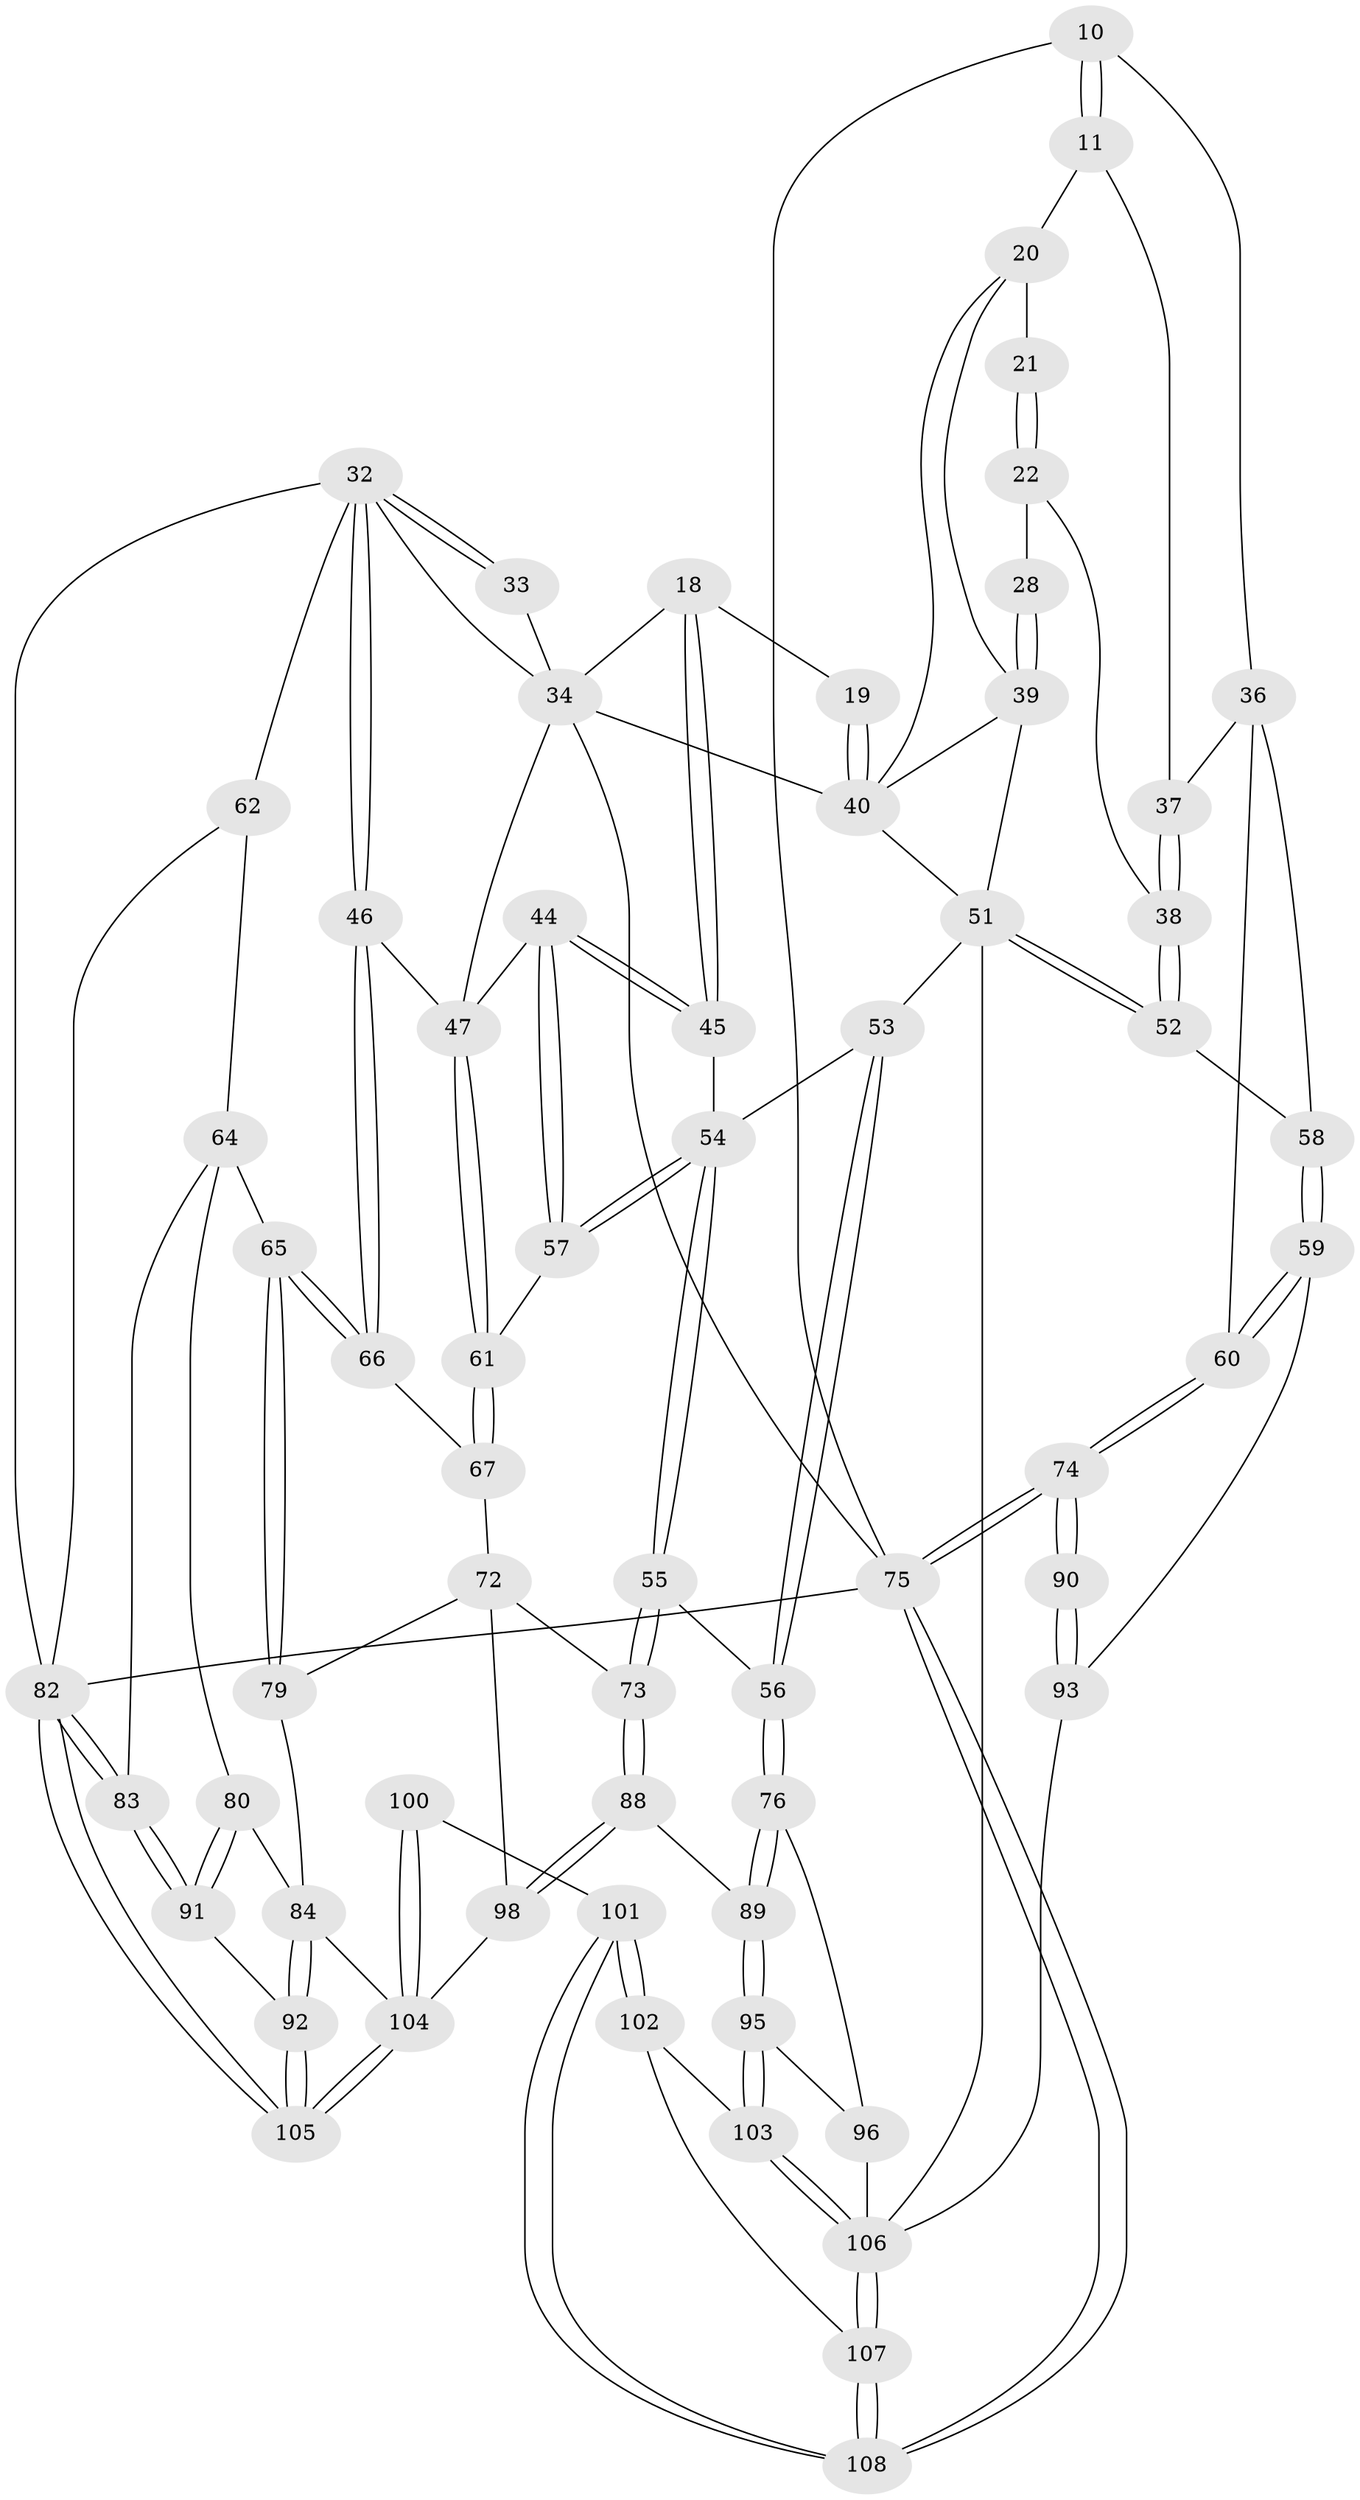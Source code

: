 // original degree distribution, {3: 0.027777777777777776, 6: 0.2222222222222222, 4: 0.2222222222222222, 5: 0.5277777777777778}
// Generated by graph-tools (version 1.1) at 2025/05/03/04/25 22:05:41]
// undirected, 64 vertices, 152 edges
graph export_dot {
graph [start="1"]
  node [color=gray90,style=filled];
  10 [pos="+0+0"];
  11 [pos="+0.2339440059200327+0.11656233550948387"];
  18 [pos="+0.6201553771534679+0.2399231709824516"];
  19 [pos="+0.6176417734718179+0.2393681210830018"];
  20 [pos="+0.30636506196179736+0.1809931790746366",super="+16"];
  21 [pos="+0.3033711453244513+0.18043012695749683"];
  22 [pos="+0.25442205303059506+0.28261902108262615"];
  28 [pos="+0.2785765426230468+0.29088181042002587"];
  32 [pos="+0.917241485641099+0.3124378247943119",super="+31+29+8"];
  33 [pos="+0.8140164752530372+0.2314026139303795"];
  34 [pos="+0.8126479231646271+0.2321581038570771",super="+17"];
  36 [pos="+0+0.22483472849171907",super="+35"];
  37 [pos="+0.12015375749655756+0.22593545878651547",super="+24"];
  38 [pos="+0.1923768935924936+0.39908254862696746",super="+23"];
  39 [pos="+0.33322965652817527+0.3300256443837336",super="+26+27"];
  40 [pos="+0.4858565742632721+0.22671618251088804",super="+25+15+14"];
  44 [pos="+0.6699316475388168+0.371970526428475"];
  45 [pos="+0.6408277247718553+0.32026885333585026"];
  46 [pos="+0.8657011456560912+0.3932908138735585"];
  47 [pos="+0.8106955003684608+0.38795817289675716",super="+43"];
  51 [pos="+0.22782504854479976+0.48350482211356716",super="+50+42+41"];
  52 [pos="+0.1916007429594038+0.40223101819153745"];
  53 [pos="+0.4492806184615682+0.45274187513115804",super="+49"];
  54 [pos="+0.5884102563483383+0.49014242313569967",super="+48"];
  55 [pos="+0.5651387896858868+0.5326994310348381"];
  56 [pos="+0.46677306377965944+0.4760474065328268"];
  57 [pos="+0.6677226304421225+0.39540536510078245"];
  58 [pos="+0.07567288074583342+0.3592378495733305"];
  59 [pos="+0.02776658451853103+0.5267132601285875"];
  60 [pos="+0+0.5063217832146117"];
  61 [pos="+0.7537513078232835+0.4505166520405075"];
  62 [pos="+1+0.3565867002938554",super="+30"];
  64 [pos="+0.9191684571209344+0.5015080860880174",super="+63"];
  65 [pos="+0.8883813404343042+0.5018823468189056"];
  66 [pos="+0.8859584170157625+0.4984747758953974"];
  67 [pos="+0.7597229790519462+0.4639292669251009"];
  72 [pos="+0.6253902177331835+0.6357285938399603",super="+71"];
  73 [pos="+0.5948491300451781+0.6227505465936395"];
  74 [pos="+0+1"];
  75 [pos="+0+1",super="+3"];
  76 [pos="+0.30316143910483784+0.6310312996364621"];
  79 [pos="+0.8509869098863322+0.5732065533913318"];
  80 [pos="+0.9742141037250545+0.6537712531371941"];
  82 [pos="+1+1",super="+2"];
  83 [pos="+1+0.7603493605204752"];
  84 [pos="+0.8180836488711779+0.7435880173053898",super="+81"];
  88 [pos="+0.47499255086256686+0.7018919571695885"];
  89 [pos="+0.4279569141032448+0.7144474689479581"];
  90 [pos="+0+0.8930076884985146"];
  91 [pos="+1+0.7573237690717434"];
  92 [pos="+0.9297126405176354+0.8040726359573381"];
  93 [pos="+0+0.8579977672634352",super="+69+70"];
  95 [pos="+0.39227205518940017+0.8092611058675448"];
  96 [pos="+0.2753474225913717+0.8109369372394516",super="+77"];
  98 [pos="+0.6109470888660485+0.9784968954375093",super="+87"];
  100 [pos="+0.619257303137047+1"];
  101 [pos="+0.5158587049014847+1"];
  102 [pos="+0.4014113581927046+0.8608461405026128"];
  103 [pos="+0.3962126322158758+0.8453305336397501"];
  104 [pos="+0.7091267791064154+1",super="+85+86+99"];
  105 [pos="+0.7483610966219012+1"];
  106 [pos="+0.23313584198925752+0.903629577581082",super="+97+94+78+68"];
  107 [pos="+0.23006218357956926+0.9592370330998883"];
  108 [pos="+0.18111418873960797+1"];
  10 -- 11;
  10 -- 11;
  10 -- 75;
  10 -- 36;
  11 -- 37;
  11 -- 20;
  18 -- 19;
  18 -- 45;
  18 -- 45;
  18 -- 34;
  19 -- 40 [weight=2];
  19 -- 40;
  20 -- 21 [weight=2];
  20 -- 40;
  20 -- 39;
  21 -- 22;
  21 -- 22;
  22 -- 28;
  22 -- 38;
  28 -- 39 [weight=2];
  28 -- 39;
  32 -- 33 [weight=2];
  32 -- 33;
  32 -- 46;
  32 -- 46;
  32 -- 62 [weight=2];
  32 -- 82;
  32 -- 34;
  33 -- 34;
  34 -- 47;
  34 -- 40;
  34 -- 75;
  36 -- 37;
  36 -- 58;
  36 -- 60;
  37 -- 38 [weight=2];
  37 -- 38;
  38 -- 52;
  38 -- 52;
  39 -- 40;
  39 -- 51;
  40 -- 51;
  44 -- 45;
  44 -- 45;
  44 -- 57;
  44 -- 57;
  44 -- 47;
  45 -- 54;
  46 -- 47;
  46 -- 66;
  46 -- 66;
  47 -- 61;
  47 -- 61;
  51 -- 52;
  51 -- 52;
  51 -- 53 [weight=2];
  51 -- 106;
  52 -- 58;
  53 -- 56;
  53 -- 56;
  53 -- 54;
  54 -- 55;
  54 -- 55;
  54 -- 57;
  54 -- 57;
  55 -- 56;
  55 -- 73;
  55 -- 73;
  56 -- 76;
  56 -- 76;
  57 -- 61;
  58 -- 59;
  58 -- 59;
  59 -- 60;
  59 -- 60;
  59 -- 93;
  60 -- 74;
  60 -- 74;
  61 -- 67;
  61 -- 67;
  62 -- 64;
  62 -- 82;
  64 -- 65;
  64 -- 80;
  64 -- 83;
  65 -- 66;
  65 -- 66;
  65 -- 79;
  65 -- 79;
  66 -- 67;
  67 -- 72;
  72 -- 73;
  72 -- 79;
  72 -- 98;
  73 -- 88;
  73 -- 88;
  74 -- 75;
  74 -- 75;
  74 -- 90;
  74 -- 90;
  75 -- 108;
  75 -- 108;
  75 -- 82 [weight=2];
  76 -- 89;
  76 -- 89;
  76 -- 96;
  79 -- 84;
  80 -- 91;
  80 -- 91;
  80 -- 84;
  82 -- 83;
  82 -- 83;
  82 -- 105;
  82 -- 105;
  83 -- 91;
  83 -- 91;
  84 -- 92;
  84 -- 92;
  84 -- 104;
  88 -- 89;
  88 -- 98;
  88 -- 98;
  89 -- 95;
  89 -- 95;
  90 -- 93 [weight=2];
  90 -- 93;
  91 -- 92;
  92 -- 105;
  92 -- 105;
  93 -- 106 [weight=2];
  95 -- 96;
  95 -- 103;
  95 -- 103;
  96 -- 106 [weight=2];
  98 -- 104 [weight=2];
  100 -- 101;
  100 -- 104 [weight=2];
  100 -- 104;
  101 -- 102;
  101 -- 102;
  101 -- 108;
  101 -- 108;
  102 -- 103;
  102 -- 107;
  103 -- 106;
  103 -- 106;
  104 -- 105;
  104 -- 105;
  106 -- 107;
  106 -- 107;
  107 -- 108;
  107 -- 108;
}
